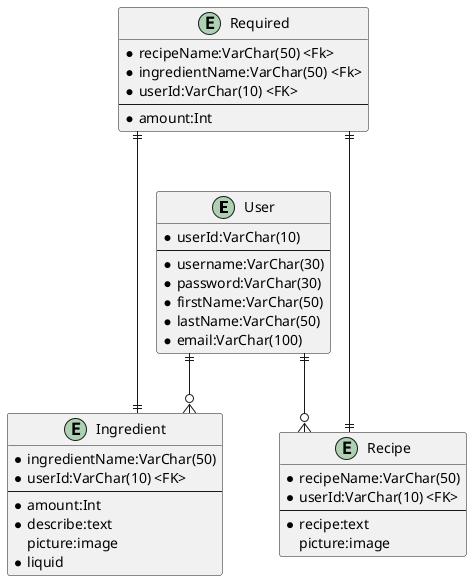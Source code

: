 @startuml

skinparam linetype polyline
skinparam linetype ortho

    entity User {
        * userId:VarChar(10)
        --
        * username:VarChar(30)
        * password:VarChar(30)
        * firstName:VarChar(50)
        * lastName:VarChar(50)
        * email:VarChar(100)
    }

    entity Ingredient {
        * ingredientName:VarChar(50)
        * userId:VarChar(10) <FK>
        --
        * amount:Int
        * describe:text
        picture:image
        * liquid
    }

    entity Recipe {
        * recipeName:VarChar(50)
        * userId:VarChar(10) <FK>
        --
        * recipe:text
        picture:image
    }

    entity Required {
        * recipeName:VarChar(50) <Fk>
        * ingredientName:VarChar(50) <Fk>
        * userId:VarChar(10) <FK>
        --
        * amount:Int
    }

    User ||--o{ Ingredient
    User ||--o{ Recipe
    Required ||---|| Recipe
    Required ||---|| Ingredient

@enduml
